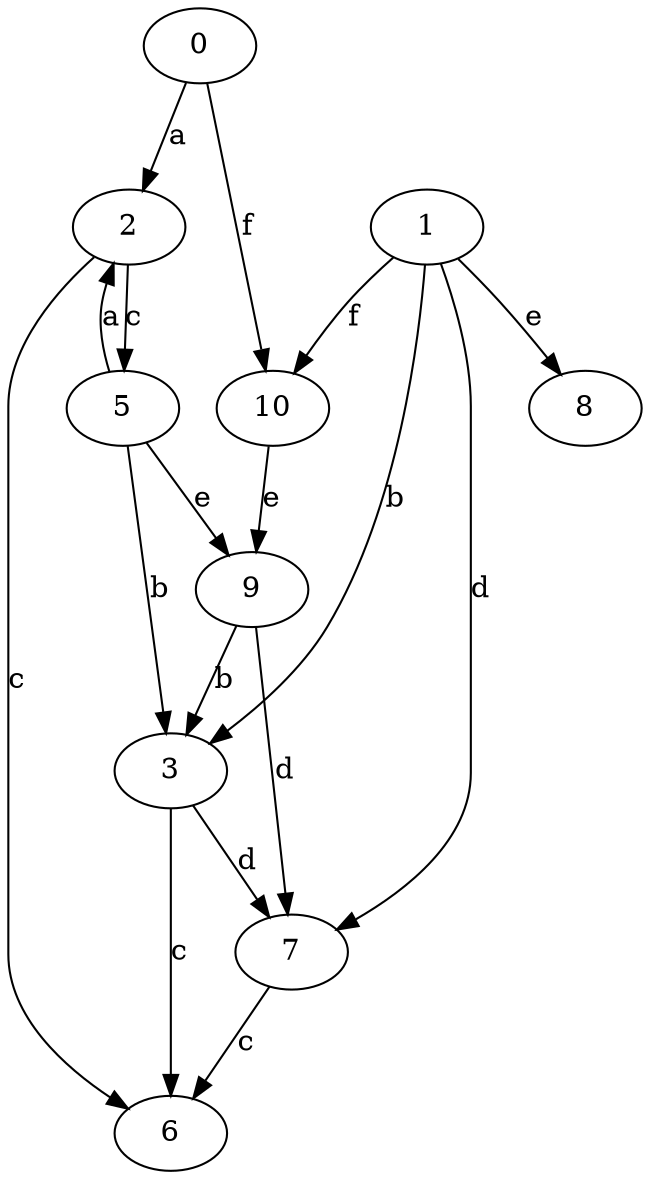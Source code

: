 strict digraph  {
0;
1;
2;
3;
5;
6;
7;
8;
9;
10;
0 -> 2  [label=a];
0 -> 10  [label=f];
1 -> 3  [label=b];
1 -> 7  [label=d];
1 -> 8  [label=e];
1 -> 10  [label=f];
2 -> 5  [label=c];
2 -> 6  [label=c];
3 -> 6  [label=c];
3 -> 7  [label=d];
5 -> 2  [label=a];
5 -> 3  [label=b];
5 -> 9  [label=e];
7 -> 6  [label=c];
9 -> 3  [label=b];
9 -> 7  [label=d];
10 -> 9  [label=e];
}

